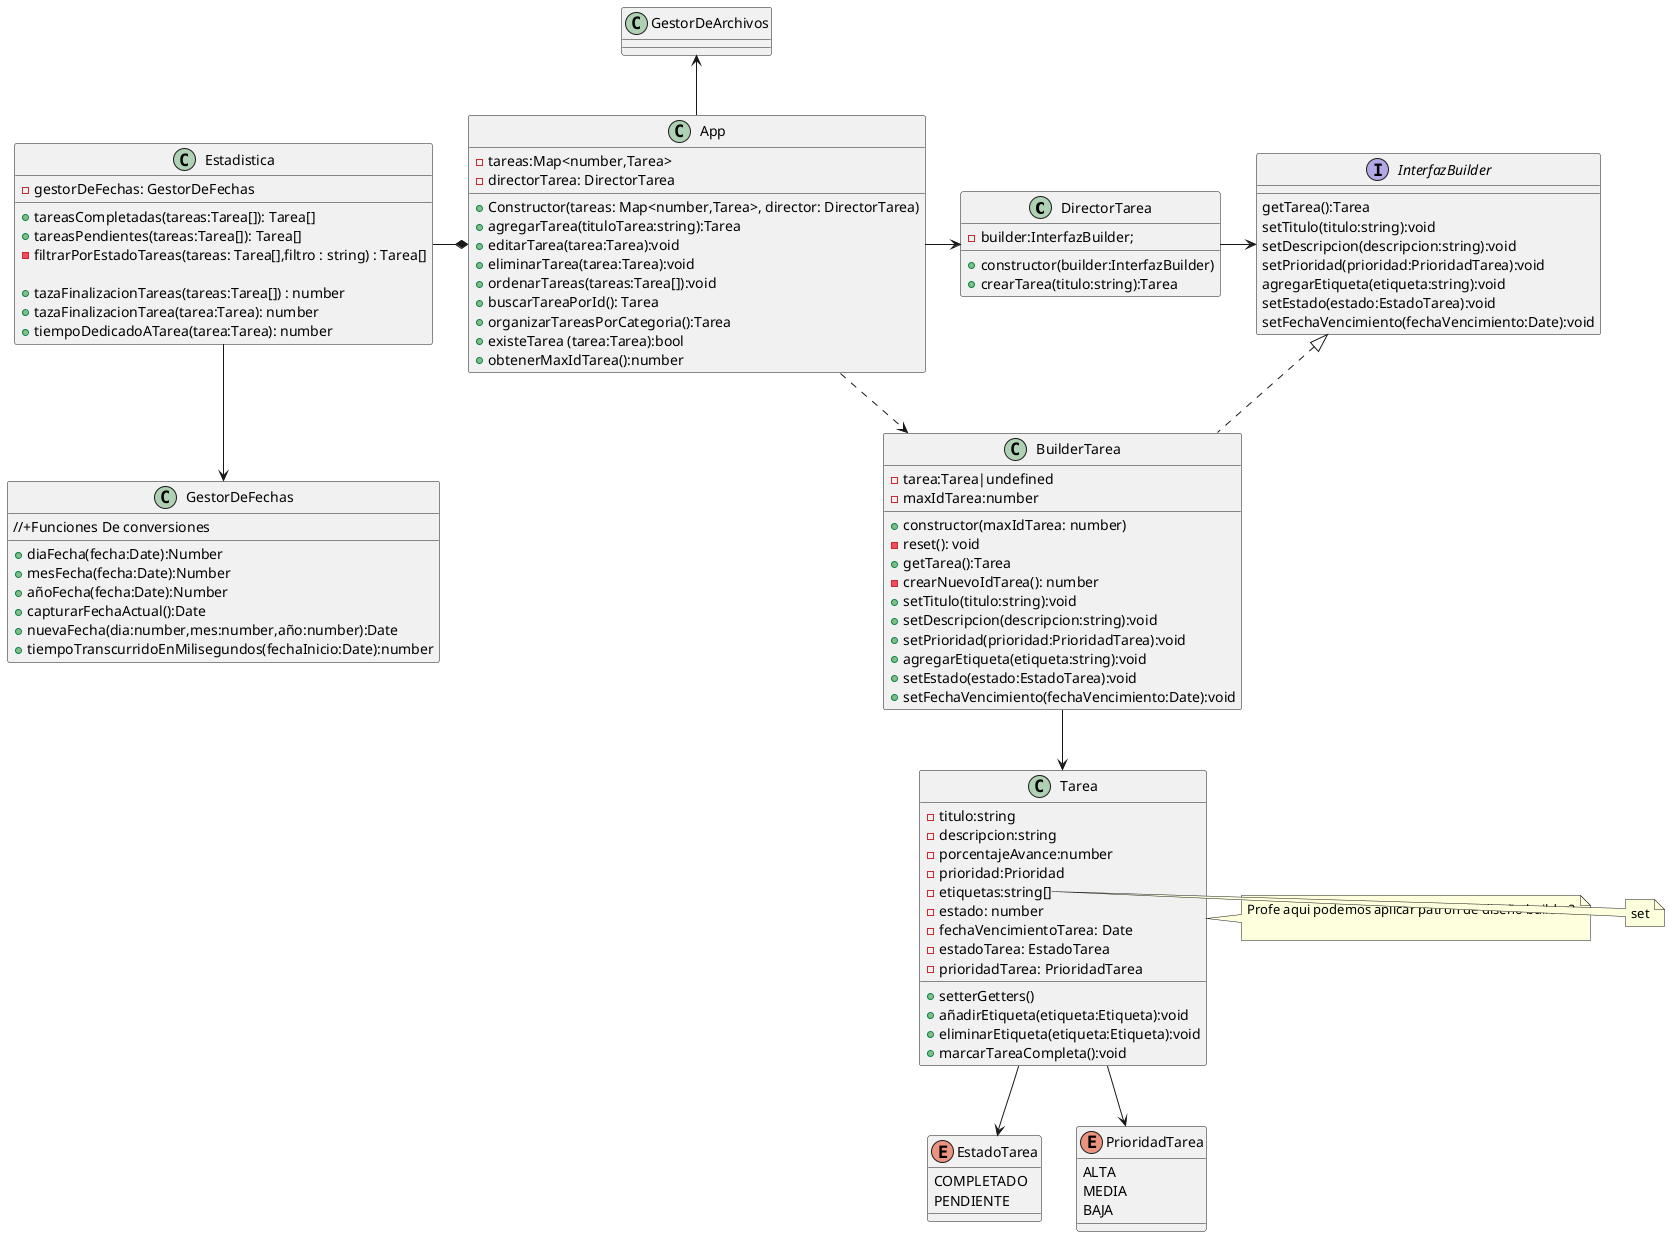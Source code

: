 

@startuml TaskList

class DirectorTarea{
    -builder:InterfazBuilder;
    +constructor(builder:InterfazBuilder)
    +crearTarea(titulo:string):Tarea
}

class App{

    - tareas:Map<number,Tarea>
    - directorTarea: DirectorTarea


    +Constructor(tareas: Map<number,Tarea>, director: DirectorTarea)
    +agregarTarea(tituloTarea:string):Tarea
    +editarTarea(tarea:Tarea):void
    +eliminarTarea(tarea:Tarea):void
    +ordenarTareas(tareas:Tarea[]):void
    +buscarTareaPorId(): Tarea
    +organizarTareasPorCategoria():Tarea
    +existeTarea (tarea:Tarea):bool
    +obtenerMaxIdTarea():number



}

class BuilderTarea implements InterfazBuilder{
    -tarea:Tarea|undefined
    -maxIdTarea:number

    +constructor(maxIdTarea: number)
    -reset(): void
    +getTarea():Tarea
    -crearNuevoIdTarea(): number
    +setTitulo(titulo:string):void
    +setDescripcion(descripcion:string):void
    +setPrioridad(prioridad:PrioridadTarea):void
    +agregarEtiqueta(etiqueta:string):void
    +setEstado(estado:EstadoTarea):void
    +setFechaVencimiento(fechaVencimiento:Date):void



}

interface InterfazBuilder{
    getTarea():Tarea
    setTitulo(titulo:string):void
    setDescripcion(descripcion:string):void
    setPrioridad(prioridad:PrioridadTarea):void
    agregarEtiqueta(etiqueta:string):void
    setEstado(estado:EstadoTarea):void
    setFechaVencimiento(fechaVencimiento:Date):void
}

class Tarea {

    -titulo:string
    -descripcion:string
    -porcentajeAvance:number
    -prioridad:Prioridad
    -etiquetas:string[]
    -estado: number
    -fechaVencimientoTarea: Date
    -estadoTarea: EstadoTarea
    -prioridadTarea: PrioridadTarea
    +setterGetters()
    +añadirEtiqueta(etiqueta:Etiqueta):void
    +eliminarEtiqueta(etiqueta:Etiqueta):void
    +marcarTareaCompleta():void
}


enum EstadoTarea{
    COMPLETADO
    PENDIENTE
}

enum PrioridadTarea{
    ALTA
        MEDIA
        BAJA
    }


    class GestorDeArchivos{

    }

    class Estadistica{

        -gestorDeFechas: GestorDeFechas

        +tareasCompletadas(tareas:Tarea[]): Tarea[]
        +tareasPendientes(tareas:Tarea[]): Tarea[]
        -filtrarPorEstadoTareas(tareas: Tarea[],filtro : string) : Tarea[]

        +tazaFinalizacionTareas(tareas:Tarea[]) : number
        +tazaFinalizacionTarea(tarea:Tarea): number
        +tiempoDedicadoATarea(tarea:Tarea): number

    }

    class GestorDeFechas {
        +diaFecha(fecha:Date):Number
        +mesFecha(fecha:Date):Number
        +añoFecha(fecha:Date):Number
        +capturarFechaActual():Date
        +nuevaFecha(dia:number,mes:number,año:number):Date
        +tiempoTranscurridoEnMilisegundos(fechaInicio:Date):number

        //+Funciones De conversiones

    }






    'Relaciones

    App-right->DirectorTarea
    DirectorTarea-right->InterfazBuilder
    App .down.> BuilderTarea
    BuilderTarea-->Tarea


    App *-left- Estadistica
    App -up-> GestorDeArchivos

    Tarea -down-> PrioridadTarea
    Tarea -down-> EstadoTarea

    Estadistica -down-> GestorDeFechas


    note right of Tarea
        Profe aqui podemos aplicar patron de diseño builder?

    end note


    note right of Tarea::etiquetas
    set
    end note



    @enduml